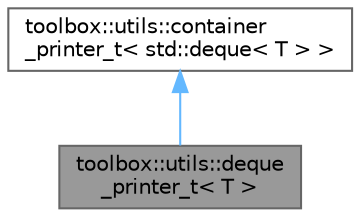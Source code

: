 digraph "toolbox::utils::deque_printer_t&lt; T &gt;"
{
 // LATEX_PDF_SIZE
  bgcolor="transparent";
  edge [fontname=Helvetica,fontsize=10,labelfontname=Helvetica,labelfontsize=10];
  node [fontname=Helvetica,fontsize=10,shape=box,height=0.2,width=0.4];
  Node1 [id="Node000001",label="toolbox::utils::deque\l_printer_t\< T \>",height=0.2,width=0.4,color="gray40", fillcolor="grey60", style="filled", fontcolor="black",tooltip="Deque 打印器/Deque printer."];
  Node2 -> Node1 [id="edge1_Node000001_Node000002",dir="back",color="steelblue1",style="solid",tooltip=" "];
  Node2 [id="Node000002",label="toolbox::utils::container\l_printer_t\< std::deque\< T \> \>",height=0.2,width=0.4,color="gray40", fillcolor="white", style="filled",URL="$classtoolbox_1_1utils_1_1container__printer__t.html",tooltip=" "];
}
